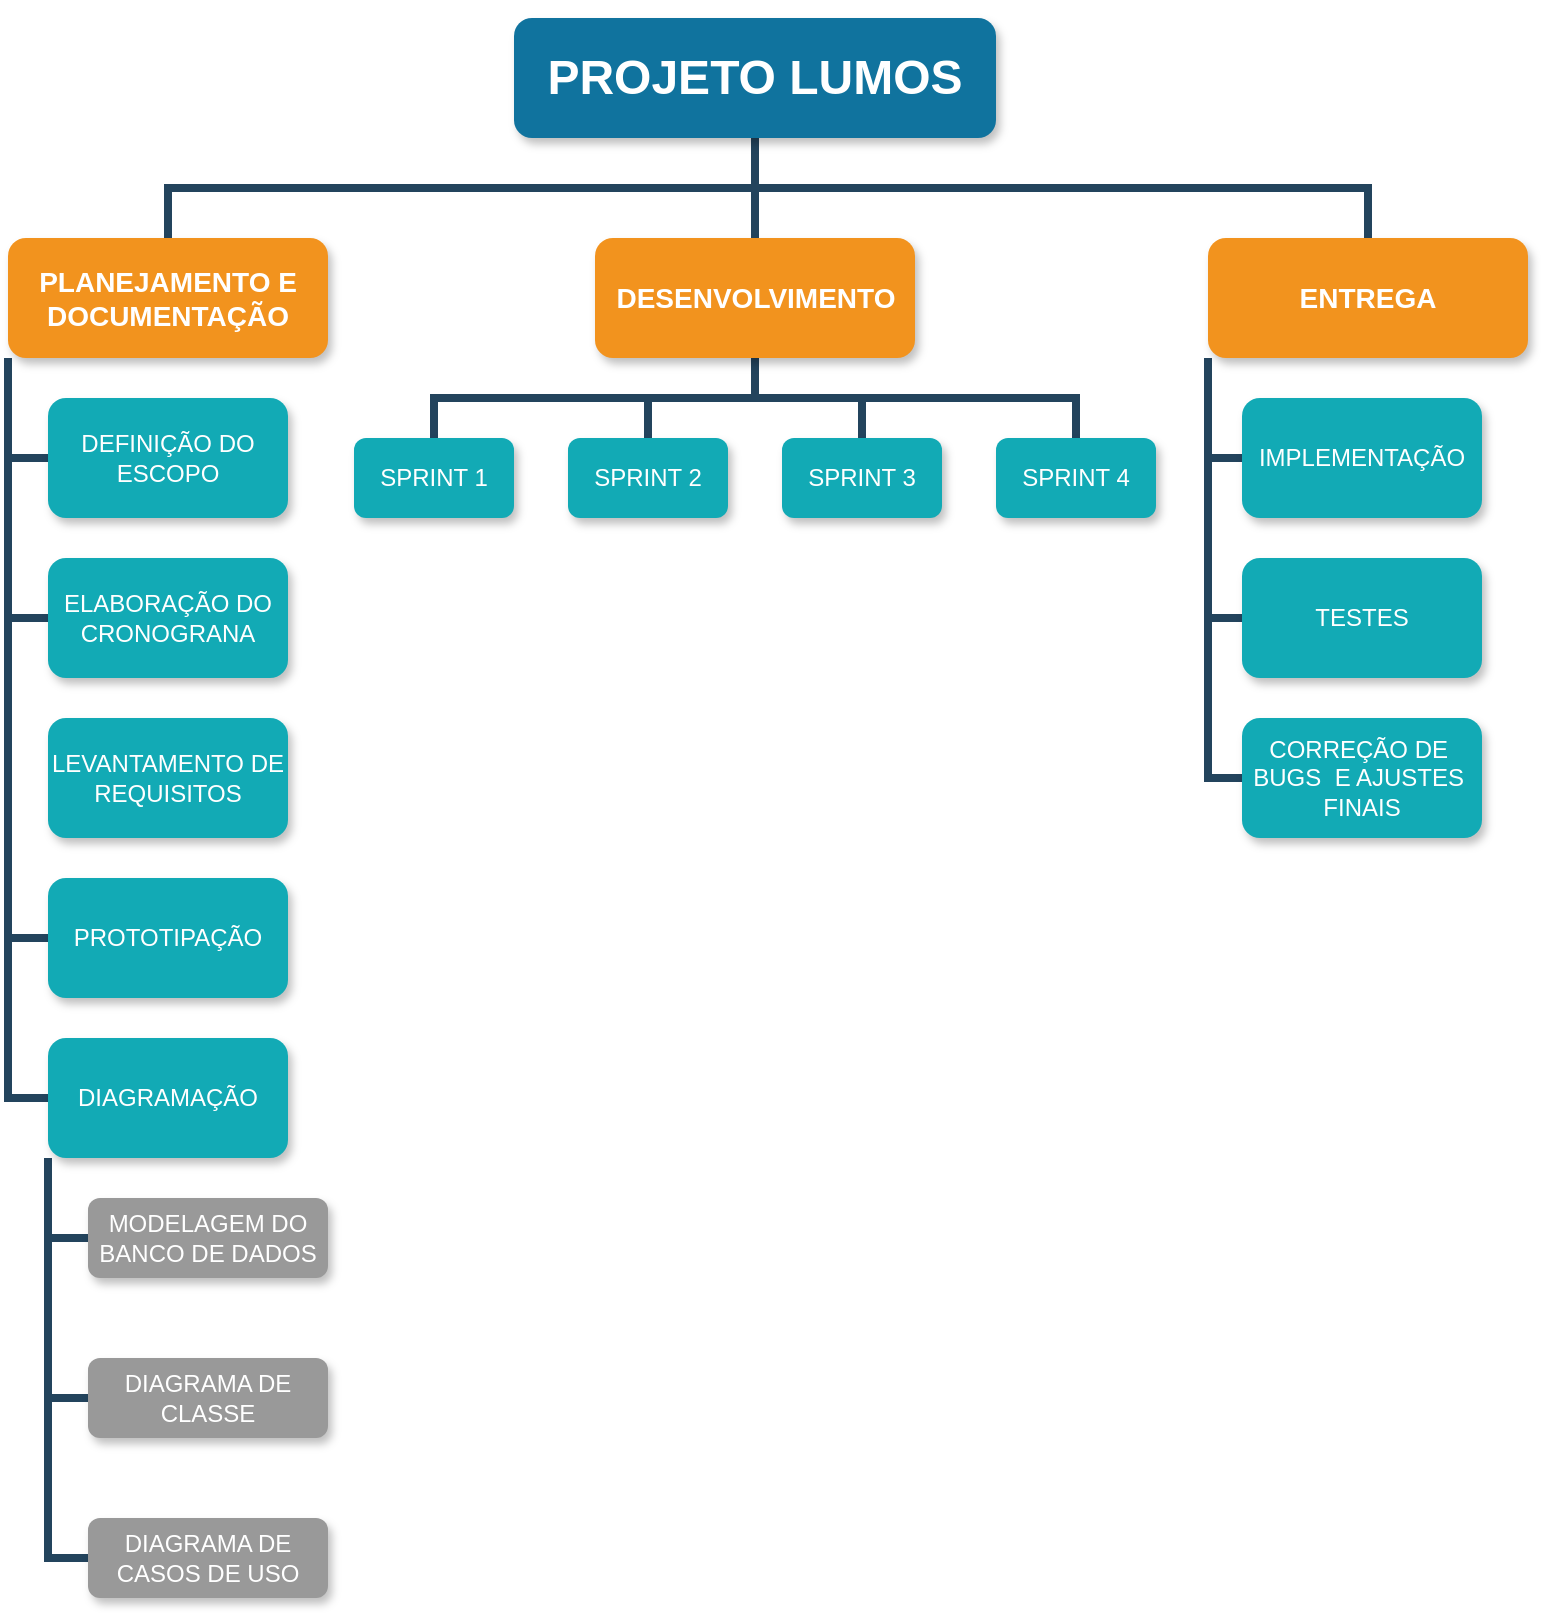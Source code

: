 <mxfile version="22.1.16" type="github" pages="5">
  <diagram id="prtHgNgQTEPvFCAcTncT" name="EAP">
    <mxGraphModel dx="880" dy="434" grid="1" gridSize="10" guides="1" tooltips="1" connect="1" arrows="0" fold="1" page="1" pageScale="1" pageWidth="827" pageHeight="1169" math="0" shadow="0">
      <root>
        <mxCell id="0" />
        <mxCell id="1" parent="0" />
        <mxCell id="MXugya-MfVNxB4QQbrh8-13" value="" style="edgeStyle=elbowEdgeStyle;rounded=0;orthogonalLoop=1;jettySize=auto;html=1;elbow=vertical;endArrow=none;strokeColor=#23445D;fontColor=#000000;endFill=0;strokeWidth=4;" parent="1" source="MXugya-MfVNxB4QQbrh8-9" target="MXugya-MfVNxB4QQbrh8-12" edge="1">
          <mxGeometry relative="1" as="geometry" />
        </mxCell>
        <mxCell id="MXugya-MfVNxB4QQbrh8-15" value="" style="edgeStyle=elbowEdgeStyle;rounded=0;orthogonalLoop=1;jettySize=auto;html=1;elbow=vertical;endArrow=none;strokeColor=#23445D;fontColor=#000000;endFill=0;strokeWidth=4;" parent="1" source="MXugya-MfVNxB4QQbrh8-9" target="MXugya-MfVNxB4QQbrh8-14" edge="1">
          <mxGeometry relative="1" as="geometry" />
        </mxCell>
        <mxCell id="MXugya-MfVNxB4QQbrh8-17" value="" style="edgeStyle=elbowEdgeStyle;rounded=0;orthogonalLoop=1;jettySize=auto;html=1;elbow=vertical;endArrow=none;strokeColor=#23445D;fontColor=#000000;endFill=0;strokeWidth=4;" parent="1" source="MXugya-MfVNxB4QQbrh8-9" target="MXugya-MfVNxB4QQbrh8-16" edge="1">
          <mxGeometry relative="1" as="geometry" />
        </mxCell>
        <mxCell id="MXugya-MfVNxB4QQbrh8-9" value="&lt;p&gt;PROJETO LUMOS&lt;/p&gt;" style="whiteSpace=wrap;html=1;fillColor=#10739E;strokeColor=none;fontSize=24;fontColor=#FFFFFF;rounded=1;shadow=1;fontStyle=1;" parent="1" vertex="1">
          <mxGeometry x="293" y="10" width="241" height="60" as="geometry" />
        </mxCell>
        <mxCell id="MXugya-MfVNxB4QQbrh8-25" style="edgeStyle=orthogonalEdgeStyle;rounded=0;orthogonalLoop=1;jettySize=auto;html=1;exitX=0;exitY=1;exitDx=0;exitDy=0;entryX=0;entryY=0.5;entryDx=0;entryDy=0;endArrow=none;strokeColor=#23445D;fontColor=#000000;endFill=0;strokeWidth=4;" parent="1" source="MXugya-MfVNxB4QQbrh8-12" target="MXugya-MfVNxB4QQbrh8-23" edge="1">
          <mxGeometry relative="1" as="geometry">
            <Array as="points">
              <mxPoint x="40" y="230" />
            </Array>
          </mxGeometry>
        </mxCell>
        <mxCell id="MXugya-MfVNxB4QQbrh8-26" style="edgeStyle=orthogonalEdgeStyle;rounded=0;orthogonalLoop=1;jettySize=auto;html=1;exitX=0;exitY=1;exitDx=0;exitDy=0;entryX=0;entryY=0.5;entryDx=0;entryDy=0;endArrow=none;strokeColor=#23445D;fontColor=#000000;endFill=0;strokeWidth=4;" parent="1" source="MXugya-MfVNxB4QQbrh8-12" target="MXugya-MfVNxB4QQbrh8-22" edge="1">
          <mxGeometry relative="1" as="geometry" />
        </mxCell>
        <mxCell id="MXugya-MfVNxB4QQbrh8-27" style="edgeStyle=orthogonalEdgeStyle;rounded=0;orthogonalLoop=1;jettySize=auto;html=1;exitX=0;exitY=1;exitDx=0;exitDy=0;entryX=0;entryY=0.5;entryDx=0;entryDy=0;endArrow=none;strokeColor=#23445D;fontColor=#000000;endFill=0;strokeWidth=4;" parent="1" source="MXugya-MfVNxB4QQbrh8-12" target="MXugya-MfVNxB4QQbrh8-24" edge="1">
          <mxGeometry relative="1" as="geometry" />
        </mxCell>
        <mxCell id="MXugya-MfVNxB4QQbrh8-35" style="edgeStyle=orthogonalEdgeStyle;rounded=0;orthogonalLoop=1;jettySize=auto;html=1;exitX=0;exitY=1;exitDx=0;exitDy=0;entryX=0;entryY=0.5;entryDx=0;entryDy=0;endArrow=none;strokeColor=#23445D;fontColor=#000000;endFill=0;strokeWidth=4;" parent="1" source="MXugya-MfVNxB4QQbrh8-12" target="MXugya-MfVNxB4QQbrh8-28" edge="1">
          <mxGeometry relative="1" as="geometry" />
        </mxCell>
        <mxCell id="MXugya-MfVNxB4QQbrh8-12" value="PLANEJAMENTO E DOCUMENTAÇÃO" style="whiteSpace=wrap;html=1;fontSize=14;fillColor=#F2931E;strokeColor=none;fontColor=#FFFFFF;rounded=1;shadow=1;fontStyle=1;" parent="1" vertex="1">
          <mxGeometry x="40" y="120" width="160" height="60" as="geometry" />
        </mxCell>
        <mxCell id="MXugya-MfVNxB4QQbrh8-42" style="edgeStyle=elbowEdgeStyle;rounded=0;orthogonalLoop=1;jettySize=auto;html=1;exitX=0.5;exitY=1;exitDx=0;exitDy=0;entryX=0.5;entryY=0;entryDx=0;entryDy=0;elbow=vertical;endArrow=none;strokeColor=#23445D;fontColor=#000000;endFill=0;strokeWidth=4;" parent="1" source="MXugya-MfVNxB4QQbrh8-14" target="MXugya-MfVNxB4QQbrh8-37" edge="1">
          <mxGeometry relative="1" as="geometry" />
        </mxCell>
        <mxCell id="MXugya-MfVNxB4QQbrh8-43" style="edgeStyle=elbowEdgeStyle;rounded=0;orthogonalLoop=1;jettySize=auto;html=1;exitX=0.5;exitY=1;exitDx=0;exitDy=0;entryX=0.5;entryY=0;entryDx=0;entryDy=0;elbow=vertical;endArrow=none;strokeColor=#23445D;fontColor=#000000;endFill=0;strokeWidth=4;" parent="1" source="MXugya-MfVNxB4QQbrh8-14" target="MXugya-MfVNxB4QQbrh8-38" edge="1">
          <mxGeometry relative="1" as="geometry" />
        </mxCell>
        <mxCell id="MXugya-MfVNxB4QQbrh8-44" style="edgeStyle=elbowEdgeStyle;rounded=0;orthogonalLoop=1;jettySize=auto;html=1;exitX=0.5;exitY=1;exitDx=0;exitDy=0;entryX=0.5;entryY=0;entryDx=0;entryDy=0;elbow=vertical;endArrow=none;strokeColor=#23445D;fontColor=#000000;endFill=0;strokeWidth=4;" parent="1" source="MXugya-MfVNxB4QQbrh8-14" target="MXugya-MfVNxB4QQbrh8-39" edge="1">
          <mxGeometry relative="1" as="geometry" />
        </mxCell>
        <mxCell id="MXugya-MfVNxB4QQbrh8-45" style="edgeStyle=elbowEdgeStyle;rounded=0;orthogonalLoop=1;jettySize=auto;html=1;exitX=0.5;exitY=1;exitDx=0;exitDy=0;entryX=0.5;entryY=0;entryDx=0;entryDy=0;elbow=vertical;endArrow=none;strokeColor=#23445D;fontColor=#000000;endFill=0;strokeWidth=4;" parent="1" source="MXugya-MfVNxB4QQbrh8-14" target="MXugya-MfVNxB4QQbrh8-41" edge="1">
          <mxGeometry relative="1" as="geometry" />
        </mxCell>
        <mxCell id="MXugya-MfVNxB4QQbrh8-14" value="DESENVOLVIMENTO" style="whiteSpace=wrap;html=1;fontSize=14;fillColor=#F2931E;strokeColor=none;fontColor=#FFFFFF;rounded=1;shadow=1;fontStyle=1;" parent="1" vertex="1">
          <mxGeometry x="333.5" y="120" width="160" height="60" as="geometry" />
        </mxCell>
        <mxCell id="MXugya-MfVNxB4QQbrh8-47" style="edgeStyle=elbowEdgeStyle;rounded=0;orthogonalLoop=1;jettySize=auto;html=1;exitX=0;exitY=1;exitDx=0;exitDy=0;entryX=0;entryY=0.5;entryDx=0;entryDy=0;endArrow=none;strokeColor=#23445D;fontColor=#000000;endFill=0;strokeWidth=4;" parent="1" source="MXugya-MfVNxB4QQbrh8-16" target="MXugya-MfVNxB4QQbrh8-46" edge="1">
          <mxGeometry relative="1" as="geometry">
            <Array as="points">
              <mxPoint x="640" y="200" />
            </Array>
          </mxGeometry>
        </mxCell>
        <mxCell id="MXugya-MfVNxB4QQbrh8-51" style="edgeStyle=orthogonalEdgeStyle;rounded=0;orthogonalLoop=1;jettySize=auto;html=1;exitX=0;exitY=1;exitDx=0;exitDy=0;entryX=0;entryY=0.5;entryDx=0;entryDy=0;endArrow=none;strokeColor=#23445D;fontColor=#000000;endFill=0;strokeWidth=4;" parent="1" source="MXugya-MfVNxB4QQbrh8-16" target="MXugya-MfVNxB4QQbrh8-49" edge="1">
          <mxGeometry relative="1" as="geometry">
            <Array as="points">
              <mxPoint x="640" y="310" />
            </Array>
          </mxGeometry>
        </mxCell>
        <mxCell id="MXugya-MfVNxB4QQbrh8-52" style="edgeStyle=orthogonalEdgeStyle;rounded=0;orthogonalLoop=1;jettySize=auto;html=1;exitX=0;exitY=1;exitDx=0;exitDy=0;entryX=0;entryY=0.5;entryDx=0;entryDy=0;endArrow=none;strokeColor=#23445D;fontColor=#000000;endFill=0;strokeWidth=4;" parent="1" source="MXugya-MfVNxB4QQbrh8-16" target="MXugya-MfVNxB4QQbrh8-50" edge="1">
          <mxGeometry relative="1" as="geometry">
            <Array as="points">
              <mxPoint x="640" y="390" />
            </Array>
          </mxGeometry>
        </mxCell>
        <mxCell id="MXugya-MfVNxB4QQbrh8-16" value="ENTREGA" style="whiteSpace=wrap;html=1;fontSize=14;fillColor=#F2931E;strokeColor=none;fontColor=#FFFFFF;rounded=1;shadow=1;fontStyle=1;" parent="1" vertex="1">
          <mxGeometry x="640" y="120" width="160" height="60" as="geometry" />
        </mxCell>
        <mxCell id="MXugya-MfVNxB4QQbrh8-22" value="PROTOTIPAÇÃO" style="rounded=1;whiteSpace=wrap;html=1;fillColor=#12AAB5;strokeColor=none;fontColor=#FFFFFF;shadow=1;" parent="1" vertex="1">
          <mxGeometry x="60" y="440" width="120" height="60" as="geometry" />
        </mxCell>
        <mxCell id="MXugya-MfVNxB4QQbrh8-23" value="DEFINIÇÃO DO ESCOPO" style="rounded=1;whiteSpace=wrap;html=1;fillColor=#12AAB5;strokeColor=none;fontColor=#FFFFFF;shadow=1;" parent="1" vertex="1">
          <mxGeometry x="60" y="200" width="120" height="60" as="geometry" />
        </mxCell>
        <mxCell id="MXugya-MfVNxB4QQbrh8-214" style="edgeStyle=orthogonalEdgeStyle;rounded=0;orthogonalLoop=1;jettySize=auto;html=1;exitX=0;exitY=1;exitDx=0;exitDy=0;entryX=0;entryY=0.5;entryDx=0;entryDy=0;elbow=vertical;endArrow=none;strokeColor=#23445D;fontColor=#000000;endFill=0;strokeWidth=4;" parent="1" source="MXugya-MfVNxB4QQbrh8-24" target="MXugya-MfVNxB4QQbrh8-65" edge="1">
          <mxGeometry relative="1" as="geometry" />
        </mxCell>
        <mxCell id="MXugya-MfVNxB4QQbrh8-217" style="edgeStyle=orthogonalEdgeStyle;rounded=0;orthogonalLoop=1;jettySize=auto;html=1;exitX=0;exitY=1;exitDx=0;exitDy=0;entryX=0;entryY=0.5;entryDx=0;entryDy=0;endArrow=none;strokeColor=#23445D;fontColor=#000000;endFill=0;strokeWidth=4;" parent="1" source="MXugya-MfVNxB4QQbrh8-24" target="MXugya-MfVNxB4QQbrh8-215" edge="1">
          <mxGeometry relative="1" as="geometry" />
        </mxCell>
        <mxCell id="MXugya-MfVNxB4QQbrh8-218" style="edgeStyle=orthogonalEdgeStyle;rounded=0;orthogonalLoop=1;jettySize=auto;html=1;exitX=0;exitY=1;exitDx=0;exitDy=0;entryX=0;entryY=0.5;entryDx=0;entryDy=0;endArrow=none;strokeColor=#23445D;fontColor=#000000;endFill=0;strokeWidth=4;" parent="1" source="MXugya-MfVNxB4QQbrh8-24" target="MXugya-MfVNxB4QQbrh8-216" edge="1">
          <mxGeometry relative="1" as="geometry" />
        </mxCell>
        <mxCell id="MXugya-MfVNxB4QQbrh8-24" value="DIAGRAMAÇÃO" style="rounded=1;whiteSpace=wrap;html=1;fillColor=#12AAB5;strokeColor=none;fontColor=#FFFFFF;shadow=1;" parent="1" vertex="1">
          <mxGeometry x="60" y="520" width="120" height="60" as="geometry" />
        </mxCell>
        <mxCell id="MXugya-MfVNxB4QQbrh8-28" value="ELABORAÇÃO DO CRONOGRANA" style="rounded=1;whiteSpace=wrap;html=1;fillColor=#12AAB5;strokeColor=none;fontColor=#FFFFFF;shadow=1;" parent="1" vertex="1">
          <mxGeometry x="60" y="280" width="120" height="60" as="geometry" />
        </mxCell>
        <mxCell id="MXugya-MfVNxB4QQbrh8-36" value="LEVANTAMENTO DE REQUISITOS" style="rounded=1;whiteSpace=wrap;html=1;fillColor=#12AAB5;strokeColor=none;fontColor=#FFFFFF;shadow=1;" parent="1" vertex="1">
          <mxGeometry x="60" y="360" width="120" height="60" as="geometry" />
        </mxCell>
        <mxCell id="MXugya-MfVNxB4QQbrh8-37" value="SPRINT 1" style="rounded=1;whiteSpace=wrap;html=1;fillColor=#12AAB5;strokeColor=none;fontColor=#FFFFFF;shadow=1;" parent="1" vertex="1">
          <mxGeometry x="213" y="220" width="80" height="40" as="geometry" />
        </mxCell>
        <mxCell id="MXugya-MfVNxB4QQbrh8-38" value="SPRINT 2" style="rounded=1;whiteSpace=wrap;html=1;fillColor=#12AAB5;strokeColor=none;fontColor=#FFFFFF;shadow=1;" parent="1" vertex="1">
          <mxGeometry x="320" y="220" width="80" height="40" as="geometry" />
        </mxCell>
        <mxCell id="MXugya-MfVNxB4QQbrh8-39" value="SPRINT 3" style="rounded=1;whiteSpace=wrap;html=1;fillColor=#12AAB5;strokeColor=none;fontColor=#FFFFFF;shadow=1;" parent="1" vertex="1">
          <mxGeometry x="427" y="220" width="80" height="40" as="geometry" />
        </mxCell>
        <mxCell id="MXugya-MfVNxB4QQbrh8-41" value="SPRINT 4" style="rounded=1;whiteSpace=wrap;html=1;fillColor=#12AAB5;strokeColor=none;fontColor=#FFFFFF;shadow=1;" parent="1" vertex="1">
          <mxGeometry x="534" y="220" width="80" height="40" as="geometry" />
        </mxCell>
        <mxCell id="MXugya-MfVNxB4QQbrh8-46" value="IMPLEMENTAÇÃO" style="rounded=1;whiteSpace=wrap;html=1;fillColor=#12AAB5;strokeColor=none;fontColor=#FFFFFF;shadow=1;" parent="1" vertex="1">
          <mxGeometry x="657" y="200" width="120" height="60" as="geometry" />
        </mxCell>
        <mxCell id="MXugya-MfVNxB4QQbrh8-49" value="TESTES" style="rounded=1;whiteSpace=wrap;html=1;fillColor=#12AAB5;strokeColor=none;fontColor=#FFFFFF;shadow=1;" parent="1" vertex="1">
          <mxGeometry x="657" y="280" width="120" height="60" as="geometry" />
        </mxCell>
        <mxCell id="MXugya-MfVNxB4QQbrh8-50" value="CORREÇÃO DE&amp;nbsp; BUGS&amp;nbsp; E AJUSTES&amp;nbsp; FINAIS" style="rounded=1;whiteSpace=wrap;html=1;fillColor=#12AAB5;strokeColor=none;fontColor=#FFFFFF;shadow=1;" parent="1" vertex="1">
          <mxGeometry x="657" y="360" width="120" height="60" as="geometry" />
        </mxCell>
        <mxCell id="MXugya-MfVNxB4QQbrh8-65" value="MODELAGEM DO BANCO DE DADOS" style="whiteSpace=wrap;rounded=1;fillColor=#999999;strokeColor=none;shadow=1;fontColor=#FFFFFF;fontStyle=0" parent="1" vertex="1">
          <mxGeometry x="80" y="600" width="120" height="40" as="geometry" />
        </mxCell>
        <mxCell id="MXugya-MfVNxB4QQbrh8-215" value="DIAGRAMA DE CLASSE" style="whiteSpace=wrap;rounded=1;fillColor=#999999;strokeColor=none;shadow=1;fontColor=#FFFFFF;fontStyle=0" parent="1" vertex="1">
          <mxGeometry x="80" y="680" width="120" height="40" as="geometry" />
        </mxCell>
        <mxCell id="MXugya-MfVNxB4QQbrh8-216" value="DIAGRAMA DE CASOS DE USO" style="whiteSpace=wrap;rounded=1;fillColor=#999999;strokeColor=none;shadow=1;fontColor=#FFFFFF;fontStyle=0" parent="1" vertex="1">
          <mxGeometry x="80" y="760" width="120" height="40" as="geometry" />
        </mxCell>
      </root>
    </mxGraphModel>
  </diagram>
  <diagram id="TJNguHJeWjnXi_cabJxj" name="PMCanvas">
    <mxGraphModel dx="880" dy="434" grid="1" gridSize="10" guides="1" tooltips="1" connect="0" arrows="0" fold="1" page="1" pageScale="1" pageWidth="1169" pageHeight="827" math="0" shadow="0">
      <root>
        <mxCell id="0" />
        <mxCell id="1" parent="0" />
        <mxCell id="bOTV_yAUtHdcRotCGwAr-2" value="" style="rounded=0;whiteSpace=wrap;html=1;shadow=0;labelBackgroundColor=none;strokeColor=none;strokeWidth=3;fillColor=#f5f5f5;fontSize=60;align=left;gradientColor=#b3b3b3;container=0;fontFamily=Helvetica;" parent="1" vertex="1">
          <mxGeometry width="1169" height="827" as="geometry" />
        </mxCell>
        <mxCell id="bOTV_yAUtHdcRotCGwAr-7" value="Value Propositions&lt;br&gt;(Propostas de valor)&lt;br&gt;&lt;br&gt;Comunicação segura e privada.Interface amigável e intuitiva.Recursos avançados de mensagens (voz, vídeo, compartilhamento de arquivos).Possível diferenciação com recursos exclusivos." style="rounded=0;whiteSpace=wrap;shadow=0;labelBackgroundColor=none;strokeColor=#b85450;strokeWidth=1;fillColor=#f8cecc;fontSize=12;align=left;verticalAlign=top;spacing=0;container=0;spacingLeft=10;spacingTop=0;html=1;fontColor=default;fontFamily=Helvetica;" parent="1" vertex="1">
          <mxGeometry x="478.4" y="96.471" width="218.4" height="461.827" as="geometry" />
        </mxCell>
        <mxCell id="bOTV_yAUtHdcRotCGwAr-3" value="Customer Relationships&lt;br&gt;(Relações com os clientes)&lt;br&gt;&lt;br&gt;Suporte ao cliente proativo.Comunicação regular sobre atualizações e novos recursos.Coleta de feedback e sugestões dos usuários." style="rounded=0;whiteSpace=wrap;shadow=0;labelBackgroundColor=none;strokeColor=#d6b656;strokeWidth=1;fillColor=#fff2cc;fontSize=12;align=left;verticalAlign=top;spacing=0;container=0;spacingLeft=10;spacingTop=0;html=1;fontColor=default;fontFamily=Helvetica;" parent="1" vertex="1">
          <mxGeometry x="696.8" y="96.984" width="218.4" height="230.914" as="geometry" />
        </mxCell>
        <mxCell id="bOTV_yAUtHdcRotCGwAr-4" value="Key Partners&lt;br&gt;(Parceiros-chave)&lt;br&gt;" style="rounded=0;whiteSpace=wrap;shadow=0;labelBackgroundColor=none;strokeColor=#82b366;strokeWidth=1;fillColor=#d5e8d4;fontSize=12;align=left;verticalAlign=top;spacing=0;container=0;spacingLeft=10;spacingTop=0;html=1;fontColor=default;fontFamily=Helvetica;" parent="1" vertex="1">
          <mxGeometry x="41.6" y="96.471" width="218.4" height="461.827" as="geometry" />
        </mxCell>
        <mxCell id="bOTV_yAUtHdcRotCGwAr-5" value="Key Activities&lt;br&gt;(Atividades-chave)&lt;br&gt;&lt;br&gt;&lt;br&gt;Desenvolvimento e manutenção do site mensageiro." style="rounded=0;whiteSpace=wrap;shadow=0;labelBackgroundColor=none;strokeColor=#82b366;strokeWidth=1;fillColor=#d5e8d4;fontSize=12;align=left;verticalAlign=top;spacing=0;container=0;spacingLeft=10;spacingTop=0;html=1;fontColor=default;fontFamily=Helvetica;" parent="1" vertex="1">
          <mxGeometry x="260" y="96.471" width="218.4" height="230.914" as="geometry" />
        </mxCell>
        <mxCell id="bOTV_yAUtHdcRotCGwAr-6" value="Key&amp;nbsp;Resources&lt;br&gt;(Recursos chave)&lt;br&gt;&lt;br&gt;" style="rounded=0;shadow=0;labelBackgroundColor=none;strokeColor=#82b366;strokeWidth=1;fillColor=#d5e8d4;fontSize=12;align=left;verticalAlign=top;spacing=0;container=0;whiteSpace=wrap;spacingLeft=10;spacingTop=0;html=1;fontColor=default;fontFamily=Helvetica;" parent="1" vertex="1">
          <mxGeometry x="260" y="327.384" width="218.4" height="230.914" as="geometry" />
        </mxCell>
        <mxCell id="bOTV_yAUtHdcRotCGwAr-8" value="&lt;p style=&quot;text-align: right;&quot;&gt;&lt;span style=&quot;font-size: 29px; background-color: initial;&quot;&gt;Customer&amp;nbsp;Segments&lt;/span&gt;&lt;/p&gt;&lt;div style=&quot;text-align: justify;&quot;&gt;&lt;span style=&quot;background-color: initial;&quot;&gt;(Segmentos de clientes)&lt;/span&gt;&lt;/div&gt;&lt;br&gt;Indivíduos que valorizam a privacidade e segurança em suas comunicações online.Empresas que buscam uma solução de comunicação interna segura." style="rounded=0;shadow=0;labelBackgroundColor=none;strokeColor=#d6b656;strokeWidth=1;fillColor=#fff2cc;fontSize=12;align=left;verticalAlign=top;spacing=0;container=0;spacingLeft=10;spacingTop=0;fontColor=default;fontFamily=Helvetica;textDirection=ltr;recursiveResize=0;resizable=1;overflow=visible;noLabel=0;portConstraint=none;direction=north;portConstraintRotation=0;html=1;whiteSpace=wrap;" parent="1" vertex="1">
          <mxGeometry x="915.2" y="96.471" width="218.4" height="461.827" as="geometry" />
        </mxCell>
        <mxCell id="bOTV_yAUtHdcRotCGwAr-9" value="Channels&lt;br&gt;(Canais)&lt;br&gt;&lt;br&gt;" style="rounded=0;whiteSpace=wrap;shadow=0;labelBackgroundColor=none;strokeColor=#d6b656;strokeWidth=1;fillColor=#fff2cc;fontSize=12;align=left;verticalAlign=top;spacing=0;container=0;spacingLeft=10;spacingTop=0;html=1;fontColor=default;fontFamily=Helvetica;" parent="1" vertex="1">
          <mxGeometry x="696.8" y="327.384" width="218.4" height="230.914" as="geometry" />
        </mxCell>
        <mxCell id="bOTV_yAUtHdcRotCGwAr-10" value="Cost Structure&lt;br&gt;(Estrutura de custos)&lt;br&gt;&lt;br&gt;Desenvolvimento de software e manutenção.Custos de hospedagem e infraestrutura.Despesas de marketing e promoção." style="rounded=0;whiteSpace=wrap;shadow=0;labelBackgroundColor=none;strokeColor=#6c8ebf;strokeWidth=1;fillColor=#dae8fc;fontSize=12;align=left;verticalAlign=top;spacing=0;container=0;spacingLeft=10;spacingTop=0;html=1;fontColor=default;fontFamily=Helvetica;" parent="1" vertex="1">
          <mxGeometry x="41.6" y="558.298" width="546.0" height="169.337" as="geometry" />
        </mxCell>
        <mxCell id="bOTV_yAUtHdcRotCGwAr-11" value="Revenue Streams&lt;br&gt;(Fluxo de receitas)&lt;br&gt;&lt;br&gt;Modelo freemium com recursos básicos gratuitos e opções premium pagas.Publicidade direcionada para usuários gratuitos.Licenciamento para empresas que usam a plataforma para comunicação interna." style="rounded=0;whiteSpace=wrap;shadow=0;labelBackgroundColor=none;strokeColor=#6c8ebf;strokeWidth=1;fillColor=#dae8fc;fontSize=12;align=left;verticalAlign=top;spacing=0;container=0;spacingLeft=10;spacingTop=0;html=1;fontColor=default;fontFamily=Helvetica;" parent="1" vertex="1">
          <mxGeometry x="587.6" y="558.298" width="546.0" height="169.337" as="geometry" />
        </mxCell>
        <mxCell id="bOTV_yAUtHdcRotCGwAr-12" value="&lt;i&gt;&lt;font&gt;The Business Model Canvas&lt;/font&gt;&lt;/i&gt;" style="text;html=1;resizable=0;points=[];autosize=1;align=left;verticalAlign=top;spacingTop=-4;fontSize=60;fontColor=#2F5B7C;container=0;fontFamily=Helvetica;" parent="1" vertex="1">
          <mxGeometry x="41.6" y="9.995" width="790" height="80" as="geometry" />
        </mxCell>
        <mxCell id="bOTV_yAUtHdcRotCGwAr-13" value="" style="html=1;verticalLabelPosition=bottom;labelBackgroundColor=#ffffff;verticalAlign=top;shadow=0;dashed=0;strokeWidth=1;shape=mxgraph.ios7.misc.check;strokeColor=#2F5B7C;fillColor=#ffffff;gradientColor=none;fontSize=12;fontColor=#2F5B7C;align=left;container=0;fontFamily=Helvetica;" parent="1" vertex="1">
          <mxGeometry x="450" y="112.89" width="18" height="14.21" as="geometry" />
        </mxCell>
        <mxCell id="bOTV_yAUtHdcRotCGwAr-14" value="" style="shape=mxgraph.signs.travel.present;html=1;fillColor=#2F5B7C;strokeColor=none;verticalLabelPosition=bottom;verticalAlign=top;align=center;shadow=0;labelBackgroundColor=none;fontSize=12;fontColor=#2F5B7C;container=0;strokeWidth=1;fontFamily=Helvetica;" parent="1" vertex="1">
          <mxGeometry x="670.8" y="104.168" width="16.12" height="20.526" as="geometry" />
        </mxCell>
        <mxCell id="bOTV_yAUtHdcRotCGwAr-15" value="" style="html=1;verticalLabelPosition=bottom;labelBackgroundColor=#ffffff;verticalAlign=top;strokeWidth=1;strokeColor=none;fillColor=#2F5B7C;shadow=0;dashed=0;shape=mxgraph.ios7.icons.heart;fontSize=12;fontColor=#2F5B7C;align=left;container=0;fontFamily=Helvetica;" parent="1" vertex="1">
          <mxGeometry x="881.4" y="107.76" width="21.32" height="18.473" as="geometry" />
        </mxCell>
        <mxCell id="bOTV_yAUtHdcRotCGwAr-19" value="" style="shadow=0;dashed=0;html=1;strokeColor=none;labelPosition=center;verticalLabelPosition=bottom;verticalAlign=top;shape=mxgraph.mscae.cloud.data_factory;fillColor=#2F5B7C;labelBackgroundColor=none;fontSize=10;fontColor=#2F5B7C;align=left;container=0;strokeWidth=1;fontFamily=Helvetica;" parent="1" vertex="1">
          <mxGeometry x="442.0" y="337.647" width="26.0" height="25.657" as="geometry" />
        </mxCell>
        <mxCell id="bOTV_yAUtHdcRotCGwAr-20" value="" style="shape=mxgraph.signs.transportation.truck_6;html=1;fillColor=#2F5B7C;strokeColor=none;verticalLabelPosition=bottom;verticalAlign=top;align=center;shadow=0;labelBackgroundColor=none;fontSize=10;fontColor=#2F5B7C;aspect=fixed;container=0;strokeWidth=1;fontFamily=Helvetica;" parent="1" vertex="1">
          <mxGeometry x="884.0" y="337.647" width="19.127" height="23.908" as="geometry" />
        </mxCell>
        <mxCell id="bOTV_yAUtHdcRotCGwAr-21" value="" style="shape=image;html=1;verticalAlign=top;verticalLabelPosition=bottom;labelBackgroundColor=#ffffff;imageAspect=0;aspect=fixed;image=https://cdn4.iconfinder.com/data/icons/evil-icons-user-interface/64/price-128.png;shadow=0;strokeColor=#e8edf0;strokeWidth=1;fillColor=#2F5B7C;gradientColor=none;fontSize=10;fontColor=#2F5B7C;align=left;imageBackground=none;container=0;fontFamily=Helvetica;" parent="1" vertex="1">
          <mxGeometry x="553.28" y="568.561" width="27.734" height="27.734" as="geometry" />
        </mxCell>
        <mxCell id="bOTV_yAUtHdcRotCGwAr-22" value="" style="dashed=0;html=1;shape=mxgraph.aws3.checklist_cost;fillColor=#2F5B7C;gradientColor=none;shadow=0;labelBackgroundColor=none;strokeColor=none;strokeWidth=1;fontSize=10;fontColor=#2F5B7C;align=left;container=0;fontFamily=Helvetica;" parent="1" vertex="1">
          <mxGeometry x="1084.98" y="564.199" width="35.1" height="38.486" as="geometry" />
        </mxCell>
        <mxCell id="bOTV_yAUtHdcRotCGwAr-23" value="" style="shadow=0;dashed=0;html=1;strokeColor=none;fillColor=#2F5B7C;labelPosition=center;verticalLabelPosition=bottom;verticalAlign=top;outlineConnect=0;shape=mxgraph.office.concepts.link;labelBackgroundColor=none;fontSize=10;fontColor=#000000;align=left;container=0;strokeWidth=1;fontFamily=Helvetica;" parent="1" vertex="1">
          <mxGeometry x="217.88" y="112.887" width="31.72" height="10.776" as="geometry" />
        </mxCell>
        <mxCell id="bOTV_yAUtHdcRotCGwAr-25" value="" style="shadow=0;dashed=0;html=1;strokeColor=#FFFFFF;labelPosition=center;verticalLabelPosition=bottom;verticalAlign=top;outlineConnect=0;shape=mxgraph.office.users.user;fillColor=#2F5B7C;labelBackgroundColor=none;fontSize=10;fontColor=#000000;align=left;strokeWidth=1;container=0;fontFamily=Helvetica;" parent="1" vertex="1">
          <mxGeometry x="1101.1" y="106.733" width="23.92" height="25.657" as="geometry" />
        </mxCell>
        <mxCell id="bOTV_yAUtHdcRotCGwAr-26" value="" style="shadow=0;dashed=0;html=1;strokeColor=#FFFFFF;labelPosition=center;verticalLabelPosition=bottom;verticalAlign=top;outlineConnect=0;shape=mxgraph.office.users.user;fillColor=#2F5B7C;labelBackgroundColor=none;fontSize=10;fontColor=#000000;align=left;strokeWidth=1;container=0;fontFamily=Helvetica;" parent="1" vertex="1">
          <mxGeometry x="1084.98" y="109.299" width="23.92" height="25.657" as="geometry" />
        </mxCell>
      </root>
    </mxGraphModel>
  </diagram>
  <diagram id="QSi3XI_juUMkF02PZ6hX" name="Diagrama de Casos de Uso">
    <mxGraphModel dx="1035" dy="511" grid="1" gridSize="10" guides="1" tooltips="1" connect="1" arrows="0" fold="1" page="1" pageScale="1" pageWidth="827" pageHeight="1169" math="0" shadow="0">
      <root>
        <mxCell id="0" />
        <mxCell id="1" parent="0" />
        <mxCell id="Q_eVd38Q389JlHvOjsAW-1" value="&lt;h1 style=&quot;font-size: 16px;&quot;&gt;Site do Projeto Lumos&lt;/h1&gt;" style="rounded=0;whiteSpace=wrap;html=1;verticalAlign=top;spacing=0;fontSize=16;movable=0;resizable=0;rotatable=0;deletable=0;editable=0;locked=1;connectable=0;" vertex="1" parent="1">
          <mxGeometry x="120" y="40" width="570" height="1090" as="geometry" />
        </mxCell>
        <mxCell id="Q_eVd38Q389JlHvOjsAW-6" style="edgeStyle=orthogonalEdgeStyle;rounded=0;orthogonalLoop=1;jettySize=auto;html=1;exitX=1;exitY=0.333;exitDx=0;exitDy=0;exitPerimeter=0;entryX=0;entryY=0.5;entryDx=0;entryDy=0;fontColor=#A680B8;curved=1;endArrow=none;endFill=0;" edge="1" parent="1" source="YRNB8jHSgxTFGruGbvp4-3" target="YRNB8jHSgxTFGruGbvp4-5">
          <mxGeometry relative="1" as="geometry" />
        </mxCell>
        <mxCell id="Q_eVd38Q389JlHvOjsAW-11" style="edgeStyle=orthogonalEdgeStyle;rounded=0;orthogonalLoop=1;jettySize=auto;html=1;exitX=1;exitY=0.333;exitDx=0;exitDy=0;exitPerimeter=0;entryX=0;entryY=0.5;entryDx=0;entryDy=0;endArrow=none;endFill=0;curved=1;" edge="1" parent="1" source="YRNB8jHSgxTFGruGbvp4-3" target="YRNB8jHSgxTFGruGbvp4-4">
          <mxGeometry relative="1" as="geometry" />
        </mxCell>
        <mxCell id="YRNB8jHSgxTFGruGbvp4-3" value="Usuário" style="shape=umlActor;verticalLabelPosition=bottom;verticalAlign=top;html=1;" parent="1" vertex="1">
          <mxGeometry x="30" y="525" width="60" height="120" as="geometry" />
        </mxCell>
        <mxCell id="Q_eVd38Q389JlHvOjsAW-12" style="rounded=0;orthogonalLoop=1;jettySize=auto;html=1;exitX=1;exitY=0.5;exitDx=0;exitDy=0;entryX=0;entryY=0.5;entryDx=0;entryDy=0;endArrow=none;endFill=0;startArrow=classic;startFill=1;dashed=1;strokeWidth=2;" edge="1" parent="1" source="YRNB8jHSgxTFGruGbvp4-4" target="Q_eVd38Q389JlHvOjsAW-9">
          <mxGeometry relative="1" as="geometry" />
        </mxCell>
        <mxCell id="Q_eVd38Q389JlHvOjsAW-13" value="&amp;lt;&amp;lt;extend&amp;gt;&amp;gt;" style="edgeLabel;html=1;align=center;verticalAlign=middle;resizable=0;points=[];" vertex="1" connectable="0" parent="Q_eVd38Q389JlHvOjsAW-12">
          <mxGeometry x="0.378" y="-1" relative="1" as="geometry">
            <mxPoint x="-13" y="1" as="offset" />
          </mxGeometry>
        </mxCell>
        <mxCell id="Q_eVd38Q389JlHvOjsAW-14" style="rounded=0;orthogonalLoop=1;jettySize=auto;html=1;exitX=1;exitY=0.5;exitDx=0;exitDy=0;entryX=0;entryY=0.5;entryDx=0;entryDy=0;strokeWidth=2;dashed=1;" edge="1" parent="1" source="YRNB8jHSgxTFGruGbvp4-4" target="Q_eVd38Q389JlHvOjsAW-10">
          <mxGeometry relative="1" as="geometry" />
        </mxCell>
        <mxCell id="Q_eVd38Q389JlHvOjsAW-15" value="&amp;lt;&amp;lt;include&amp;gt;&amp;gt;" style="edgeLabel;html=1;align=center;verticalAlign=middle;resizable=0;points=[];" vertex="1" connectable="0" parent="Q_eVd38Q389JlHvOjsAW-14">
          <mxGeometry x="0.103" y="2" relative="1" as="geometry">
            <mxPoint as="offset" />
          </mxGeometry>
        </mxCell>
        <mxCell id="YRNB8jHSgxTFGruGbvp4-4" value="Fazer login" style="ellipse;whiteSpace=wrap;html=1;" parent="1" vertex="1">
          <mxGeometry x="200" y="240" width="140" height="70" as="geometry" />
        </mxCell>
        <mxCell id="Q_eVd38Q389JlHvOjsAW-7" style="edgeStyle=orthogonalEdgeStyle;rounded=0;orthogonalLoop=1;jettySize=auto;html=1;exitX=1;exitY=0.5;exitDx=0;exitDy=0;entryX=0;entryY=0.5;entryDx=0;entryDy=0;curved=1;endArrow=none;endFill=0;" edge="1" parent="1" source="YRNB8jHSgxTFGruGbvp4-5" target="Q_eVd38Q389JlHvOjsAW-4">
          <mxGeometry relative="1" as="geometry" />
        </mxCell>
        <mxCell id="YRNB8jHSgxTFGruGbvp4-5" value="Fazer cadastro" style="ellipse;whiteSpace=wrap;html=1;" parent="1" vertex="1">
          <mxGeometry x="170" y="150" width="140" height="70" as="geometry" />
        </mxCell>
        <mxCell id="Q_eVd38Q389JlHvOjsAW-4" value="Salvar cadastro" style="ellipse;whiteSpace=wrap;html=1;" vertex="1" parent="1">
          <mxGeometry x="470" y="110" width="140" height="70" as="geometry" />
        </mxCell>
        <mxCell id="Q_eVd38Q389JlHvOjsAW-5" value="Banco de Dados" style="shape=umlActor;verticalLabelPosition=bottom;verticalAlign=top;html=1;" vertex="1" parent="1">
          <mxGeometry x="730" y="525" width="60" height="120" as="geometry" />
        </mxCell>
        <mxCell id="Q_eVd38Q389JlHvOjsAW-8" style="edgeStyle=orthogonalEdgeStyle;rounded=0;orthogonalLoop=1;jettySize=auto;html=1;exitX=1;exitY=0.5;exitDx=0;exitDy=0;entryX=0;entryY=0.333;entryDx=0;entryDy=0;entryPerimeter=0;curved=1;endArrow=none;endFill=0;" edge="1" parent="1" source="Q_eVd38Q389JlHvOjsAW-4" target="Q_eVd38Q389JlHvOjsAW-5">
          <mxGeometry relative="1" as="geometry" />
        </mxCell>
        <mxCell id="Q_eVd38Q389JlHvOjsAW-9" value="Exibir erro de login" style="ellipse;whiteSpace=wrap;html=1;" vertex="1" parent="1">
          <mxGeometry x="470" y="210" width="140" height="70" as="geometry" />
        </mxCell>
        <mxCell id="Q_eVd38Q389JlHvOjsAW-10" value="Verificar credenciais" style="ellipse;whiteSpace=wrap;html=1;" vertex="1" parent="1">
          <mxGeometry x="470" y="310" width="140" height="70" as="geometry" />
        </mxCell>
        <mxCell id="Q_eVd38Q389JlHvOjsAW-16" value="Buscar usuários" style="ellipse;whiteSpace=wrap;html=1;" vertex="1" parent="1">
          <mxGeometry x="300" y="420" width="140" height="70" as="geometry" />
        </mxCell>
        <mxCell id="bMSgjBUeRj-3TSkAQVCh-1" value="Adicionar usuário a lista de contatos" style="ellipse;whiteSpace=wrap;html=1;" vertex="1" parent="1">
          <mxGeometry x="230" y="525" width="140" height="70" as="geometry" />
        </mxCell>
        <mxCell id="bMSgjBUeRj-3TSkAQVCh-2" value="Remover usuário da lista de contatos" style="ellipse;whiteSpace=wrap;html=1;" vertex="1" parent="1">
          <mxGeometry x="220" y="645" width="140" height="70" as="geometry" />
        </mxCell>
      </root>
    </mxGraphModel>
  </diagram>
  <diagram id="PJmfKubUIohAubaXC0qd" name="Diagrama de Classes">
    <mxGraphModel dx="880" dy="434" grid="1" gridSize="10" guides="1" tooltips="1" connect="1" arrows="1" fold="1" page="1" pageScale="1" pageWidth="827" pageHeight="1169" math="0" shadow="0">
      <root>
        <mxCell id="0" />
        <mxCell id="1" parent="0" />
        <mxCell id="BHqTzuefqpdJsz0bf4JD-1" value="Usuario" style="swimlane;fontStyle=1;align=center;verticalAlign=top;childLayout=stackLayout;horizontal=1;startSize=25.1;horizontalStack=0;resizeParent=1;resizeParentMax=0;resizeLast=0;collapsible=0;marginBottom=0;" vertex="1" parent="1">
          <mxGeometry x="144" y="20" width="164" height="258.1" as="geometry" />
        </mxCell>
        <mxCell id="BHqTzuefqpdJsz0bf4JD-2" value="- id: Integer" style="text;strokeColor=none;fillColor=none;align=left;verticalAlign=top;spacingLeft=4;spacingRight=4;overflow=hidden;rotatable=0;points=[[0,0.5],[1,0.5]];portConstraint=eastwest;" vertex="1" parent="BHqTzuefqpdJsz0bf4JD-1">
          <mxGeometry y="25.1" width="164" height="25" as="geometry" />
        </mxCell>
        <mxCell id="BHqTzuefqpdJsz0bf4JD-3" value="- nome: String" style="text;strokeColor=none;fillColor=none;align=left;verticalAlign=top;spacingLeft=4;spacingRight=4;overflow=hidden;rotatable=0;points=[[0,0.5],[1,0.5]];portConstraint=eastwest;" vertex="1" parent="BHqTzuefqpdJsz0bf4JD-1">
          <mxGeometry y="50.1" width="164" height="25" as="geometry" />
        </mxCell>
        <mxCell id="BHqTzuefqpdJsz0bf4JD-4" value="- email: String" style="text;strokeColor=none;fillColor=none;align=left;verticalAlign=top;spacingLeft=4;spacingRight=4;overflow=hidden;rotatable=0;points=[[0,0.5],[1,0.5]];portConstraint=eastwest;" vertex="1" parent="BHqTzuefqpdJsz0bf4JD-1">
          <mxGeometry y="75.1" width="164" height="25" as="geometry" />
        </mxCell>
        <mxCell id="BHqTzuefqpdJsz0bf4JD-5" value="- senha: String" style="text;strokeColor=none;fillColor=none;align=left;verticalAlign=top;spacingLeft=4;spacingRight=4;overflow=hidden;rotatable=0;points=[[0,0.5],[1,0.5]];portConstraint=eastwest;" vertex="1" parent="BHqTzuefqpdJsz0bf4JD-1">
          <mxGeometry y="100.1" width="164" height="25" as="geometry" />
        </mxCell>
        <mxCell id="BHqTzuefqpdJsz0bf4JD-6" value="- dataCadastro: Data" style="text;strokeColor=none;fillColor=none;align=left;verticalAlign=top;spacingLeft=4;spacingRight=4;overflow=hidden;rotatable=0;points=[[0,0.5],[1,0.5]];portConstraint=eastwest;" vertex="1" parent="BHqTzuefqpdJsz0bf4JD-1">
          <mxGeometry y="125.1" width="164" height="25" as="geometry" />
        </mxCell>
        <mxCell id="BHqTzuefqpdJsz0bf4JD-7" style="line;strokeWidth=1;fillColor=none;align=left;verticalAlign=middle;spacingTop=-1;spacingLeft=3;spacingRight=3;rotatable=0;labelPosition=right;points=[];portConstraint=eastwest;strokeColor=inherit;" vertex="1" parent="BHqTzuefqpdJsz0bf4JD-1">
          <mxGeometry y="150.1" width="164" height="8" as="geometry" />
        </mxCell>
        <mxCell id="BHqTzuefqpdJsz0bf4JD-8" value="+ adicionarContato()" style="text;strokeColor=none;fillColor=none;align=left;verticalAlign=top;spacingLeft=4;spacingRight=4;overflow=hidden;rotatable=0;points=[[0,0.5],[1,0.5]];portConstraint=eastwest;" vertex="1" parent="BHqTzuefqpdJsz0bf4JD-1">
          <mxGeometry y="158.1" width="164" height="25" as="geometry" />
        </mxCell>
        <mxCell id="BHqTzuefqpdJsz0bf4JD-9" value="+ removerContato()" style="text;strokeColor=none;fillColor=none;align=left;verticalAlign=top;spacingLeft=4;spacingRight=4;overflow=hidden;rotatable=0;points=[[0,0.5],[1,0.5]];portConstraint=eastwest;" vertex="1" parent="BHqTzuefqpdJsz0bf4JD-1">
          <mxGeometry y="183.1" width="164" height="25" as="geometry" />
        </mxCell>
        <mxCell id="BHqTzuefqpdJsz0bf4JD-10" value="+ enviarMensagem()" style="text;strokeColor=none;fillColor=none;align=left;verticalAlign=top;spacingLeft=4;spacingRight=4;overflow=hidden;rotatable=0;points=[[0,0.5],[1,0.5]];portConstraint=eastwest;" vertex="1" parent="BHqTzuefqpdJsz0bf4JD-1">
          <mxGeometry y="208.1" width="164" height="25" as="geometry" />
        </mxCell>
        <mxCell id="BHqTzuefqpdJsz0bf4JD-11" value="+ excluirMensagem()" style="text;strokeColor=none;fillColor=none;align=left;verticalAlign=top;spacingLeft=4;spacingRight=4;overflow=hidden;rotatable=0;points=[[0,0.5],[1,0.5]];portConstraint=eastwest;" vertex="1" parent="BHqTzuefqpdJsz0bf4JD-1">
          <mxGeometry y="233.1" width="164" height="25" as="geometry" />
        </mxCell>
        <mxCell id="BHqTzuefqpdJsz0bf4JD-12" value="Conversa" style="swimlane;fontStyle=1;align=center;verticalAlign=top;childLayout=stackLayout;horizontal=1;startSize=26.257;horizontalStack=0;resizeParent=1;resizeParentMax=0;resizeLast=0;collapsible=0;marginBottom=0;" vertex="1" parent="1">
          <mxGeometry x="20" y="329" width="189" height="190.257" as="geometry" />
        </mxCell>
        <mxCell id="BHqTzuefqpdJsz0bf4JD-13" value="- id: Integer" style="text;strokeColor=none;fillColor=none;align=left;verticalAlign=top;spacingLeft=4;spacingRight=4;overflow=hidden;rotatable=0;points=[[0,0.5],[1,0.5]];portConstraint=eastwest;" vertex="1" parent="BHqTzuefqpdJsz0bf4JD-12">
          <mxGeometry y="26.257" width="189" height="26" as="geometry" />
        </mxCell>
        <mxCell id="BHqTzuefqpdJsz0bf4JD-14" value="- participantes: List" style="text;strokeColor=none;fillColor=none;align=left;verticalAlign=top;spacingLeft=4;spacingRight=4;overflow=hidden;rotatable=0;points=[[0,0.5],[1,0.5]];portConstraint=eastwest;" vertex="1" parent="BHqTzuefqpdJsz0bf4JD-12">
          <mxGeometry y="52.257" width="189" height="26" as="geometry" />
        </mxCell>
        <mxCell id="BHqTzuefqpdJsz0bf4JD-15" value="- mensagens: List" style="text;strokeColor=none;fillColor=none;align=left;verticalAlign=top;spacingLeft=4;spacingRight=4;overflow=hidden;rotatable=0;points=[[0,0.5],[1,0.5]];portConstraint=eastwest;" vertex="1" parent="BHqTzuefqpdJsz0bf4JD-12">
          <mxGeometry y="78.257" width="189" height="26" as="geometry" />
        </mxCell>
        <mxCell id="BHqTzuefqpdJsz0bf4JD-16" style="line;strokeWidth=1;fillColor=none;align=left;verticalAlign=middle;spacingTop=-1;spacingLeft=3;spacingRight=3;rotatable=0;labelPosition=right;points=[];portConstraint=eastwest;strokeColor=inherit;" vertex="1" parent="BHqTzuefqpdJsz0bf4JD-12">
          <mxGeometry y="104.257" width="189" height="8" as="geometry" />
        </mxCell>
        <mxCell id="BHqTzuefqpdJsz0bf4JD-17" value="+ adicionarParticipante()" style="text;strokeColor=none;fillColor=none;align=left;verticalAlign=top;spacingLeft=4;spacingRight=4;overflow=hidden;rotatable=0;points=[[0,0.5],[1,0.5]];portConstraint=eastwest;" vertex="1" parent="BHqTzuefqpdJsz0bf4JD-12">
          <mxGeometry y="112.257" width="189" height="26" as="geometry" />
        </mxCell>
        <mxCell id="BHqTzuefqpdJsz0bf4JD-18" value="+ removerParticipante()" style="text;strokeColor=none;fillColor=none;align=left;verticalAlign=top;spacingLeft=4;spacingRight=4;overflow=hidden;rotatable=0;points=[[0,0.5],[1,0.5]];portConstraint=eastwest;" vertex="1" parent="BHqTzuefqpdJsz0bf4JD-12">
          <mxGeometry y="138.257" width="189" height="26" as="geometry" />
        </mxCell>
        <mxCell id="BHqTzuefqpdJsz0bf4JD-19" value="+ enviarMensagem()" style="text;strokeColor=none;fillColor=none;align=left;verticalAlign=top;spacingLeft=4;spacingRight=4;overflow=hidden;rotatable=0;points=[[0,0.5],[1,0.5]];portConstraint=eastwest;" vertex="1" parent="BHqTzuefqpdJsz0bf4JD-12">
          <mxGeometry y="164.257" width="189" height="26" as="geometry" />
        </mxCell>
        <mxCell id="BHqTzuefqpdJsz0bf4JD-20" value="Mensagem" style="swimlane;fontStyle=1;align=center;verticalAlign=top;childLayout=stackLayout;horizontal=1;startSize=25.273;horizontalStack=0;resizeParent=1;resizeParentMax=0;resizeLast=0;collapsible=0;marginBottom=0;" vertex="1" parent="1">
          <mxGeometry x="31" y="571" width="166" height="138.273" as="geometry" />
        </mxCell>
        <mxCell id="BHqTzuefqpdJsz0bf4JD-21" value="- id: Integer" style="text;strokeColor=none;fillColor=none;align=left;verticalAlign=top;spacingLeft=4;spacingRight=4;overflow=hidden;rotatable=0;points=[[0,0.5],[1,0.5]];portConstraint=eastwest;" vertex="1" parent="BHqTzuefqpdJsz0bf4JD-20">
          <mxGeometry y="25.273" width="166" height="25" as="geometry" />
        </mxCell>
        <mxCell id="BHqTzuefqpdJsz0bf4JD-22" value="- conteudo: String" style="text;strokeColor=none;fillColor=none;align=left;verticalAlign=top;spacingLeft=4;spacingRight=4;overflow=hidden;rotatable=0;points=[[0,0.5],[1,0.5]];portConstraint=eastwest;" vertex="1" parent="BHqTzuefqpdJsz0bf4JD-20">
          <mxGeometry y="50.273" width="166" height="25" as="geometry" />
        </mxCell>
        <mxCell id="BHqTzuefqpdJsz0bf4JD-23" value="- remetente: Usuario" style="text;strokeColor=none;fillColor=none;align=left;verticalAlign=top;spacingLeft=4;spacingRight=4;overflow=hidden;rotatable=0;points=[[0,0.5],[1,0.5]];portConstraint=eastwest;" vertex="1" parent="BHqTzuefqpdJsz0bf4JD-20">
          <mxGeometry y="75.273" width="166" height="25" as="geometry" />
        </mxCell>
        <mxCell id="BHqTzuefqpdJsz0bf4JD-24" value="- dataEnvio: Data" style="text;strokeColor=none;fillColor=none;align=left;verticalAlign=top;spacingLeft=4;spacingRight=4;overflow=hidden;rotatable=0;points=[[0,0.5],[1,0.5]];portConstraint=eastwest;" vertex="1" parent="BHqTzuefqpdJsz0bf4JD-20">
          <mxGeometry y="100.273" width="166" height="25" as="geometry" />
        </mxCell>
        <mxCell id="BHqTzuefqpdJsz0bf4JD-25" style="line;strokeWidth=1;fillColor=none;align=left;verticalAlign=middle;spacingTop=-1;spacingLeft=3;spacingRight=3;rotatable=0;labelPosition=right;points=[];portConstraint=eastwest;strokeColor=inherit;" vertex="1" parent="BHqTzuefqpdJsz0bf4JD-20">
          <mxGeometry y="125.273" width="166" height="13" as="geometry" />
        </mxCell>
        <mxCell id="BHqTzuefqpdJsz0bf4JD-26" value="Contatos" style="swimlane;fontStyle=1;align=center;verticalAlign=top;childLayout=stackLayout;horizontal=1;startSize=29.15;horizontalStack=0;resizeParent=1;resizeParentMax=0;resizeLast=0;collapsible=0;marginBottom=0;" vertex="1" parent="1">
          <mxGeometry x="259" y="363" width="158" height="124.15" as="geometry" />
        </mxCell>
        <mxCell id="BHqTzuefqpdJsz0bf4JD-27" value="- listaContatos: List" style="text;strokeColor=none;fillColor=none;align=left;verticalAlign=top;spacingLeft=4;spacingRight=4;overflow=hidden;rotatable=0;points=[[0,0.5],[1,0.5]];portConstraint=eastwest;" vertex="1" parent="BHqTzuefqpdJsz0bf4JD-26">
          <mxGeometry y="29.15" width="158" height="29" as="geometry" />
        </mxCell>
        <mxCell id="BHqTzuefqpdJsz0bf4JD-28" style="line;strokeWidth=1;fillColor=none;align=left;verticalAlign=middle;spacingTop=-1;spacingLeft=3;spacingRight=3;rotatable=0;labelPosition=right;points=[];portConstraint=eastwest;strokeColor=inherit;" vertex="1" parent="BHqTzuefqpdJsz0bf4JD-26">
          <mxGeometry y="58.15" width="158" height="8" as="geometry" />
        </mxCell>
        <mxCell id="BHqTzuefqpdJsz0bf4JD-29" value="+ adicionarContato()" style="text;strokeColor=none;fillColor=none;align=left;verticalAlign=top;spacingLeft=4;spacingRight=4;overflow=hidden;rotatable=0;points=[[0,0.5],[1,0.5]];portConstraint=eastwest;" vertex="1" parent="BHqTzuefqpdJsz0bf4JD-26">
          <mxGeometry y="66.15" width="158" height="29" as="geometry" />
        </mxCell>
        <mxCell id="BHqTzuefqpdJsz0bf4JD-30" value="+ removerContato()" style="text;strokeColor=none;fillColor=none;align=left;verticalAlign=top;spacingLeft=4;spacingRight=4;overflow=hidden;rotatable=0;points=[[0,0.5],[1,0.5]];portConstraint=eastwest;" vertex="1" parent="BHqTzuefqpdJsz0bf4JD-26">
          <mxGeometry y="95.15" width="158" height="29" as="geometry" />
        </mxCell>
        <mxCell id="BHqTzuefqpdJsz0bf4JD-31" value="" style="curved=1;startArrow=none;endArrow=none;exitX=-0.0;exitY=0.939;entryX=0.499;entryY=0;rounded=0;" edge="1" parent="1" source="BHqTzuefqpdJsz0bf4JD-1" target="BHqTzuefqpdJsz0bf4JD-12">
          <mxGeometry relative="1" as="geometry">
            <Array as="points">
              <mxPoint x="114" y="304" />
            </Array>
          </mxGeometry>
        </mxCell>
        <mxCell id="BHqTzuefqpdJsz0bf4JD-32" value="1" style="edgeLabel;resizable=0;labelBackgroundColor=none;fontSize=12;align=right;verticalAlign=top;" vertex="1" parent="BHqTzuefqpdJsz0bf4JD-31">
          <mxGeometry x="-1" relative="1" as="geometry" />
        </mxCell>
        <mxCell id="BHqTzuefqpdJsz0bf4JD-33" value="0..*" style="edgeLabel;resizable=0;labelBackgroundColor=none;fontSize=12;align=left;verticalAlign=bottom;" vertex="1" parent="BHqTzuefqpdJsz0bf4JD-31">
          <mxGeometry x="1" relative="1" as="geometry" />
        </mxCell>
        <mxCell id="BHqTzuefqpdJsz0bf4JD-34" value="" style="curved=1;startArrow=none;endArrow=none;exitX=0.499;exitY=0.999;entryX=0.502;entryY=-0.001;rounded=0;" edge="1" parent="1" source="BHqTzuefqpdJsz0bf4JD-12" target="BHqTzuefqpdJsz0bf4JD-20">
          <mxGeometry relative="1" as="geometry">
            <Array as="points" />
          </mxGeometry>
        </mxCell>
        <mxCell id="BHqTzuefqpdJsz0bf4JD-35" value="1..*" style="edgeLabel;resizable=0;labelBackgroundColor=none;fontSize=12;align=right;verticalAlign=top;" vertex="1" parent="BHqTzuefqpdJsz0bf4JD-34">
          <mxGeometry x="-1" relative="1" as="geometry" />
        </mxCell>
        <mxCell id="BHqTzuefqpdJsz0bf4JD-36" value="0..*" style="edgeLabel;resizable=0;labelBackgroundColor=none;fontSize=12;align=left;verticalAlign=bottom;" vertex="1" parent="BHqTzuefqpdJsz0bf4JD-34">
          <mxGeometry x="1" relative="1" as="geometry" />
        </mxCell>
        <mxCell id="BHqTzuefqpdJsz0bf4JD-37" value="" style="curved=1;startArrow=none;endArrow=none;exitX=1.002;exitY=0.939;entryX=0.499;entryY=-0.003;rounded=0;" edge="1" parent="1" source="BHqTzuefqpdJsz0bf4JD-1" target="BHqTzuefqpdJsz0bf4JD-26">
          <mxGeometry relative="1" as="geometry">
            <Array as="points">
              <mxPoint x="338" y="304" />
            </Array>
          </mxGeometry>
        </mxCell>
        <mxCell id="BHqTzuefqpdJsz0bf4JD-38" value="1" style="edgeLabel;resizable=0;labelBackgroundColor=none;fontSize=12;align=right;verticalAlign=top;" vertex="1" parent="BHqTzuefqpdJsz0bf4JD-37">
          <mxGeometry x="-1" relative="1" as="geometry" />
        </mxCell>
        <mxCell id="BHqTzuefqpdJsz0bf4JD-39" value="0..*" style="edgeLabel;resizable=0;labelBackgroundColor=none;fontSize=12;align=left;verticalAlign=bottom;" vertex="1" parent="BHqTzuefqpdJsz0bf4JD-37">
          <mxGeometry x="1" relative="1" as="geometry" />
        </mxCell>
      </root>
    </mxGraphModel>
  </diagram>
  <diagram id="5tAvZ2WEgxRDZvP3MpIo" name="Modelo Entidade-Relacionamento">
    <mxGraphModel dx="880" dy="434" grid="1" gridSize="10" guides="1" tooltips="1" connect="1" arrows="1" fold="1" page="1" pageScale="1" pageWidth="827" pageHeight="1169" math="0" shadow="0">
      <root>
        <mxCell id="0" />
        <mxCell id="1" parent="0" />
      </root>
    </mxGraphModel>
  </diagram>
</mxfile>
